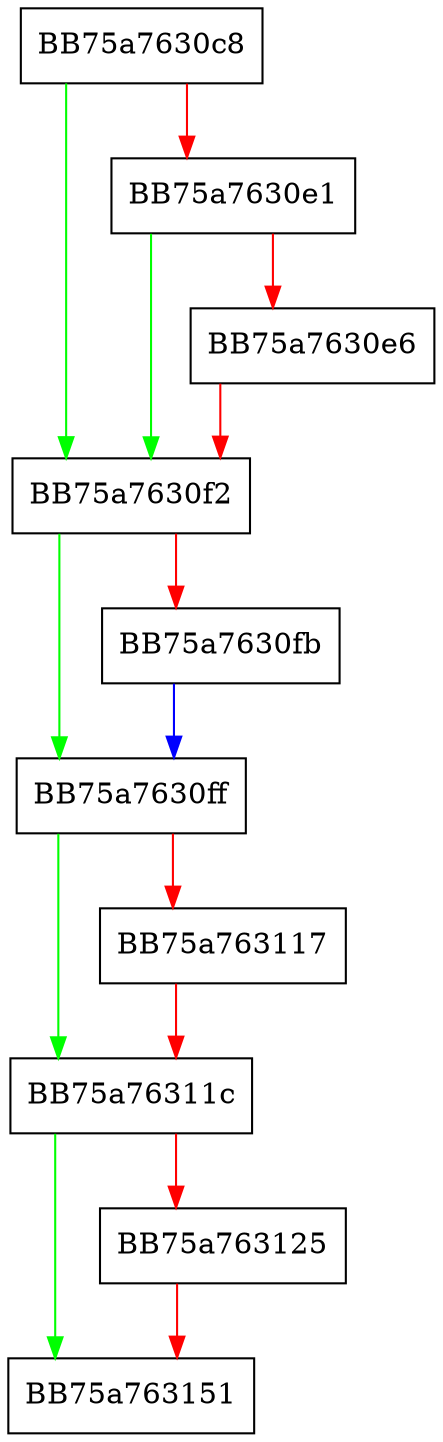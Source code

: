 digraph set_thread_pool {
  node [shape="box"];
  graph [splines=ortho];
  BB75a7630c8 -> BB75a7630f2 [color="green"];
  BB75a7630c8 -> BB75a7630e1 [color="red"];
  BB75a7630e1 -> BB75a7630f2 [color="green"];
  BB75a7630e1 -> BB75a7630e6 [color="red"];
  BB75a7630e6 -> BB75a7630f2 [color="red"];
  BB75a7630f2 -> BB75a7630ff [color="green"];
  BB75a7630f2 -> BB75a7630fb [color="red"];
  BB75a7630fb -> BB75a7630ff [color="blue"];
  BB75a7630ff -> BB75a76311c [color="green"];
  BB75a7630ff -> BB75a763117 [color="red"];
  BB75a763117 -> BB75a76311c [color="red"];
  BB75a76311c -> BB75a763151 [color="green"];
  BB75a76311c -> BB75a763125 [color="red"];
  BB75a763125 -> BB75a763151 [color="red"];
}